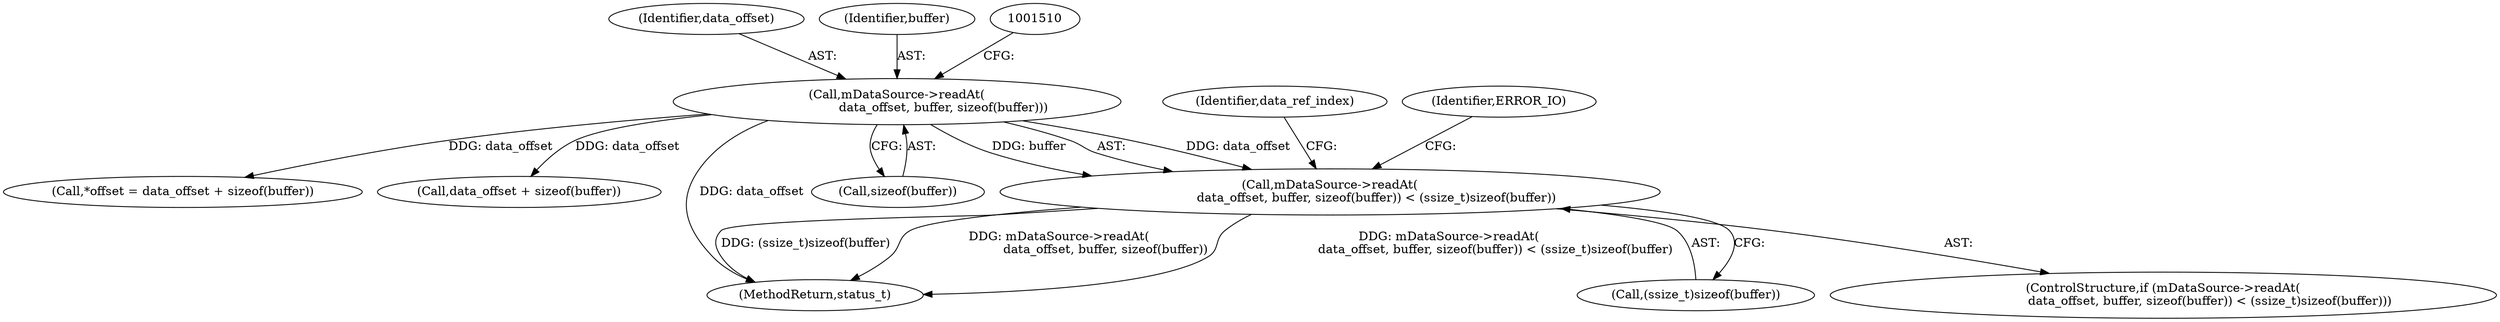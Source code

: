 digraph "0_Android_463a6f807e187828442949d1924e143cf07778c6@API" {
"1001503" [label="(Call,mDataSource->readAt(\n                        data_offset, buffer, sizeof(buffer)) < (ssize_t)sizeof(buffer))"];
"1001504" [label="(Call,mDataSource->readAt(\n                        data_offset, buffer, sizeof(buffer)))"];
"1001504" [label="(Call,mDataSource->readAt(\n                        data_offset, buffer, sizeof(buffer)))"];
"1001518" [label="(Identifier,data_ref_index)"];
"1001588" [label="(Call,*offset = data_offset + sizeof(buffer))"];
"1001505" [label="(Identifier,data_offset)"];
"1001503" [label="(Call,mDataSource->readAt(\n                        data_offset, buffer, sizeof(buffer)) < (ssize_t)sizeof(buffer))"];
"1001506" [label="(Identifier,buffer)"];
"1001509" [label="(Call,(ssize_t)sizeof(buffer))"];
"1001591" [label="(Call,data_offset + sizeof(buffer))"];
"1001515" [label="(Identifier,ERROR_IO)"];
"1002918" [label="(MethodReturn,status_t)"];
"1001507" [label="(Call,sizeof(buffer))"];
"1001502" [label="(ControlStructure,if (mDataSource->readAt(\n                        data_offset, buffer, sizeof(buffer)) < (ssize_t)sizeof(buffer)))"];
"1001503" -> "1001502"  [label="AST: "];
"1001503" -> "1001509"  [label="CFG: "];
"1001504" -> "1001503"  [label="AST: "];
"1001509" -> "1001503"  [label="AST: "];
"1001515" -> "1001503"  [label="CFG: "];
"1001518" -> "1001503"  [label="CFG: "];
"1001503" -> "1002918"  [label="DDG: (ssize_t)sizeof(buffer)"];
"1001503" -> "1002918"  [label="DDG: mDataSource->readAt(\n                        data_offset, buffer, sizeof(buffer))"];
"1001503" -> "1002918"  [label="DDG: mDataSource->readAt(\n                        data_offset, buffer, sizeof(buffer)) < (ssize_t)sizeof(buffer)"];
"1001504" -> "1001503"  [label="DDG: data_offset"];
"1001504" -> "1001503"  [label="DDG: buffer"];
"1001504" -> "1001507"  [label="CFG: "];
"1001505" -> "1001504"  [label="AST: "];
"1001506" -> "1001504"  [label="AST: "];
"1001507" -> "1001504"  [label="AST: "];
"1001510" -> "1001504"  [label="CFG: "];
"1001504" -> "1002918"  [label="DDG: data_offset"];
"1001504" -> "1001588"  [label="DDG: data_offset"];
"1001504" -> "1001591"  [label="DDG: data_offset"];
}
